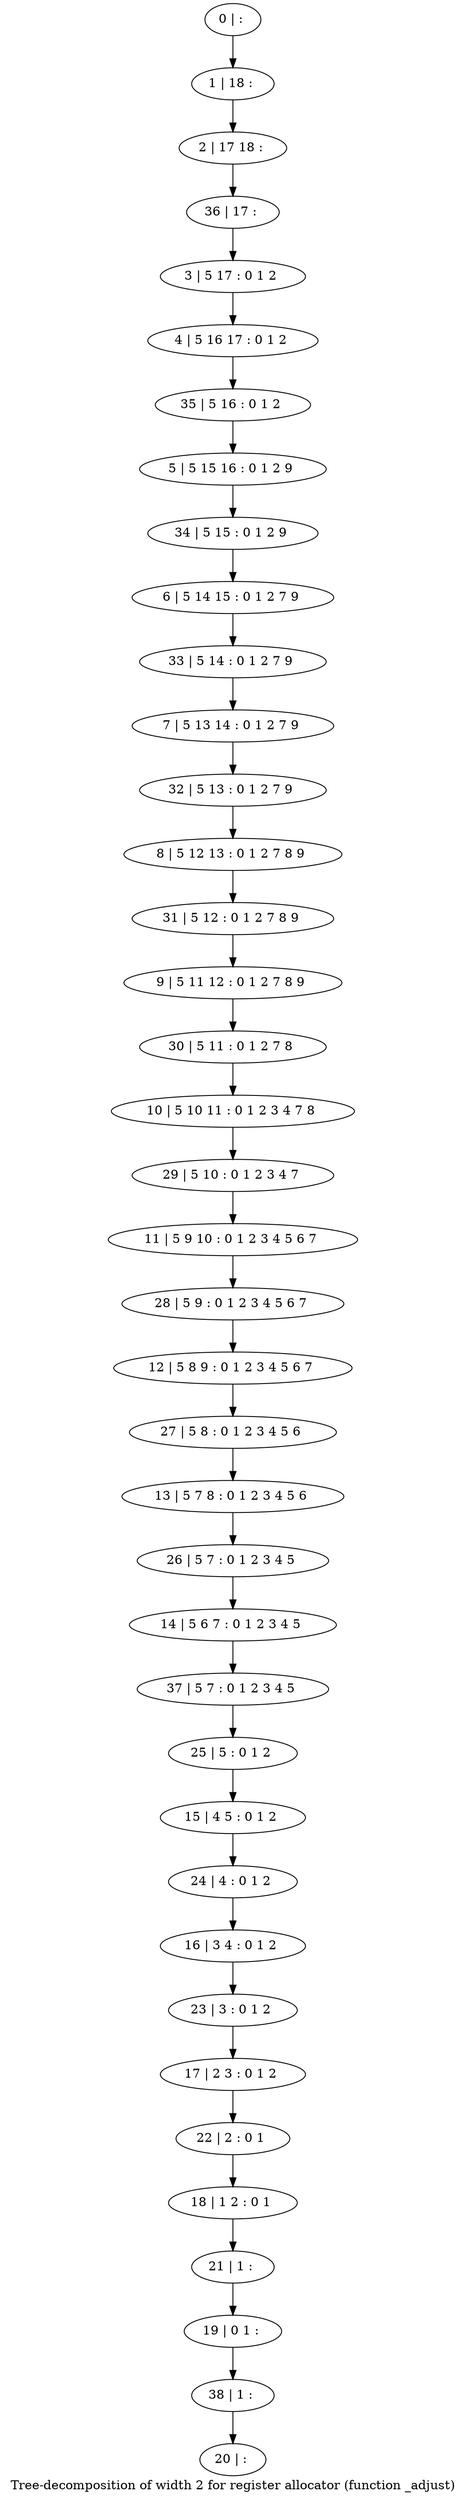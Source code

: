 digraph G {
graph [label="Tree-decomposition of width 2 for register allocator (function _adjust)"]
0[label="0 | : "];
1[label="1 | 18 : "];
2[label="2 | 17 18 : "];
3[label="3 | 5 17 : 0 1 2 "];
4[label="4 | 5 16 17 : 0 1 2 "];
5[label="5 | 5 15 16 : 0 1 2 9 "];
6[label="6 | 5 14 15 : 0 1 2 7 9 "];
7[label="7 | 5 13 14 : 0 1 2 7 9 "];
8[label="8 | 5 12 13 : 0 1 2 7 8 9 "];
9[label="9 | 5 11 12 : 0 1 2 7 8 9 "];
10[label="10 | 5 10 11 : 0 1 2 3 4 7 8 "];
11[label="11 | 5 9 10 : 0 1 2 3 4 5 6 7 "];
12[label="12 | 5 8 9 : 0 1 2 3 4 5 6 7 "];
13[label="13 | 5 7 8 : 0 1 2 3 4 5 6 "];
14[label="14 | 5 6 7 : 0 1 2 3 4 5 "];
15[label="15 | 4 5 : 0 1 2 "];
16[label="16 | 3 4 : 0 1 2 "];
17[label="17 | 2 3 : 0 1 2 "];
18[label="18 | 1 2 : 0 1 "];
19[label="19 | 0 1 : "];
20[label="20 | : "];
21[label="21 | 1 : "];
22[label="22 | 2 : 0 1 "];
23[label="23 | 3 : 0 1 2 "];
24[label="24 | 4 : 0 1 2 "];
25[label="25 | 5 : 0 1 2 "];
26[label="26 | 5 7 : 0 1 2 3 4 5 "];
27[label="27 | 5 8 : 0 1 2 3 4 5 6 "];
28[label="28 | 5 9 : 0 1 2 3 4 5 6 7 "];
29[label="29 | 5 10 : 0 1 2 3 4 7 "];
30[label="30 | 5 11 : 0 1 2 7 8 "];
31[label="31 | 5 12 : 0 1 2 7 8 9 "];
32[label="32 | 5 13 : 0 1 2 7 9 "];
33[label="33 | 5 14 : 0 1 2 7 9 "];
34[label="34 | 5 15 : 0 1 2 9 "];
35[label="35 | 5 16 : 0 1 2 "];
36[label="36 | 17 : "];
37[label="37 | 5 7 : 0 1 2 3 4 5 "];
38[label="38 | 1 : "];
0->1 ;
1->2 ;
3->4 ;
21->19 ;
18->21 ;
22->18 ;
17->22 ;
23->17 ;
16->23 ;
24->16 ;
15->24 ;
25->15 ;
26->14 ;
13->26 ;
27->13 ;
12->27 ;
28->12 ;
11->28 ;
29->11 ;
10->29 ;
30->10 ;
9->30 ;
31->9 ;
8->31 ;
32->8 ;
7->32 ;
33->7 ;
6->33 ;
34->6 ;
5->34 ;
35->5 ;
4->35 ;
36->3 ;
2->36 ;
37->25 ;
14->37 ;
38->20 ;
19->38 ;
}
